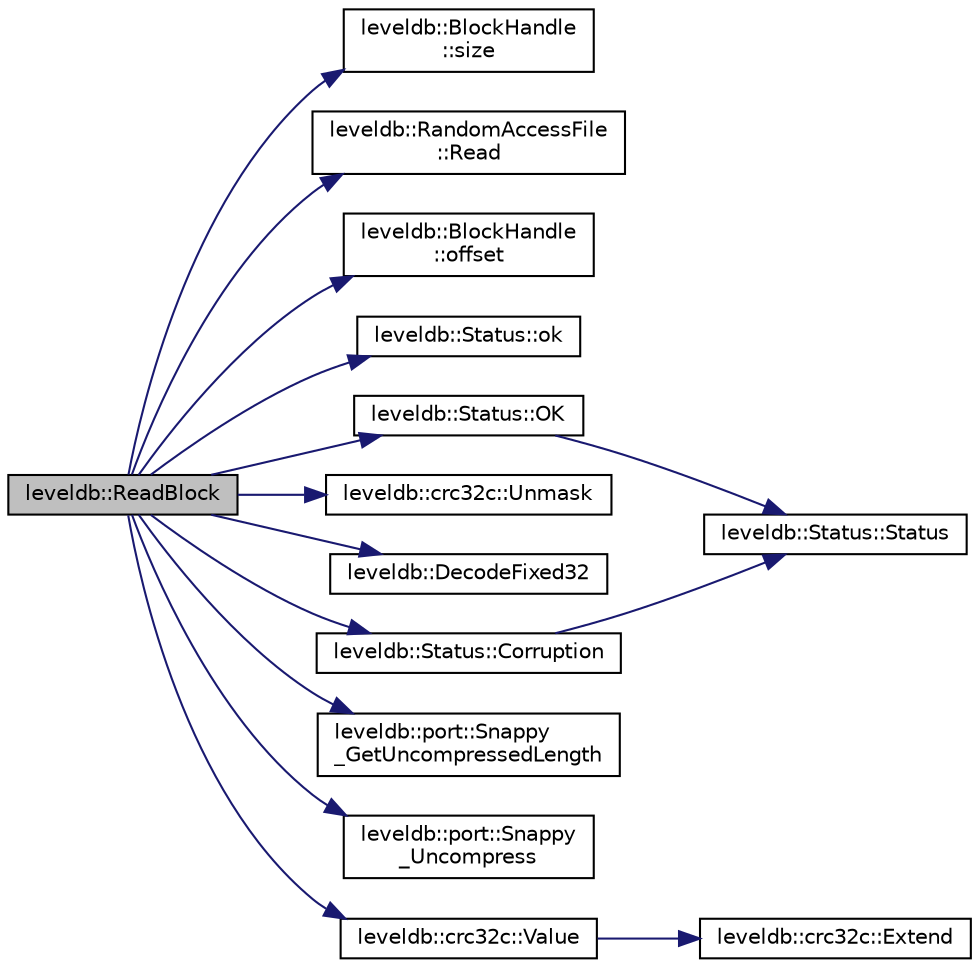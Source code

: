 digraph "leveldb::ReadBlock"
{
  edge [fontname="Helvetica",fontsize="10",labelfontname="Helvetica",labelfontsize="10"];
  node [fontname="Helvetica",fontsize="10",shape=record];
  rankdir="LR";
  Node1 [label="leveldb::ReadBlock",height=0.2,width=0.4,color="black", fillcolor="grey75", style="filled" fontcolor="black"];
  Node1 -> Node2 [color="midnightblue",fontsize="10",style="solid"];
  Node2 [label="leveldb::BlockHandle\l::size",height=0.2,width=0.4,color="black", fillcolor="white", style="filled",URL="$classleveldb_1_1_block_handle.html#a44931c9086cb3c30f767c751c3a7daec"];
  Node1 -> Node3 [color="midnightblue",fontsize="10",style="solid"];
  Node3 [label="leveldb::RandomAccessFile\l::Read",height=0.2,width=0.4,color="black", fillcolor="white", style="filled",URL="$classleveldb_1_1_random_access_file.html#a1a09fadcec904d9791a968acabca98d0"];
  Node1 -> Node4 [color="midnightblue",fontsize="10",style="solid"];
  Node4 [label="leveldb::BlockHandle\l::offset",height=0.2,width=0.4,color="black", fillcolor="white", style="filled",URL="$classleveldb_1_1_block_handle.html#a31071c24f77e52a3bfc3a228f9f6c133"];
  Node1 -> Node5 [color="midnightblue",fontsize="10",style="solid"];
  Node5 [label="leveldb::Status::ok",height=0.2,width=0.4,color="black", fillcolor="white", style="filled",URL="$classleveldb_1_1_status.html#ab31e89a858c766716e3dc952be857c65"];
  Node1 -> Node6 [color="midnightblue",fontsize="10",style="solid"];
  Node6 [label="leveldb::Status::Corruption",height=0.2,width=0.4,color="black", fillcolor="white", style="filled",URL="$classleveldb_1_1_status.html#a755b1ee5b0029cf9ea1128f1cdff5855"];
  Node6 -> Node7 [color="midnightblue",fontsize="10",style="solid"];
  Node7 [label="leveldb::Status::Status",height=0.2,width=0.4,color="black", fillcolor="white", style="filled",URL="$classleveldb_1_1_status.html#a941ec793179e81df3032a612cfe5039f"];
  Node1 -> Node8 [color="midnightblue",fontsize="10",style="solid"];
  Node8 [label="leveldb::crc32c::Unmask",height=0.2,width=0.4,color="black", fillcolor="white", style="filled",URL="$namespaceleveldb_1_1crc32c.html#aef7889069ea26dd145509fff4c4e6b66"];
  Node1 -> Node9 [color="midnightblue",fontsize="10",style="solid"];
  Node9 [label="leveldb::DecodeFixed32",height=0.2,width=0.4,color="black", fillcolor="white", style="filled",URL="$namespaceleveldb.html#adae574304f9d1ed3e95742167cd449a9"];
  Node1 -> Node10 [color="midnightblue",fontsize="10",style="solid"];
  Node10 [label="leveldb::crc32c::Value",height=0.2,width=0.4,color="black", fillcolor="white", style="filled",URL="$namespaceleveldb_1_1crc32c.html#ac004d1e3d8c75b033c162e5ae0a5cc2c"];
  Node10 -> Node11 [color="midnightblue",fontsize="10",style="solid"];
  Node11 [label="leveldb::crc32c::Extend",height=0.2,width=0.4,color="black", fillcolor="white", style="filled",URL="$namespaceleveldb_1_1crc32c.html#ac42fd0618afe635356d722fd29f5ff10"];
  Node1 -> Node12 [color="midnightblue",fontsize="10",style="solid"];
  Node12 [label="leveldb::port::Snappy\l_GetUncompressedLength",height=0.2,width=0.4,color="black", fillcolor="white", style="filled",URL="$namespaceleveldb_1_1port.html#aad536a786dfc1df63d14c6b74178a73b"];
  Node1 -> Node13 [color="midnightblue",fontsize="10",style="solid"];
  Node13 [label="leveldb::port::Snappy\l_Uncompress",height=0.2,width=0.4,color="black", fillcolor="white", style="filled",URL="$namespaceleveldb_1_1port.html#ab6f0c4381b00450e06d3000a8cb48a55"];
  Node1 -> Node14 [color="midnightblue",fontsize="10",style="solid"];
  Node14 [label="leveldb::Status::OK",height=0.2,width=0.4,color="black", fillcolor="white", style="filled",URL="$classleveldb_1_1_status.html#a8e3720d233281c874a53c17e081f51b3"];
  Node14 -> Node7 [color="midnightblue",fontsize="10",style="solid"];
}
